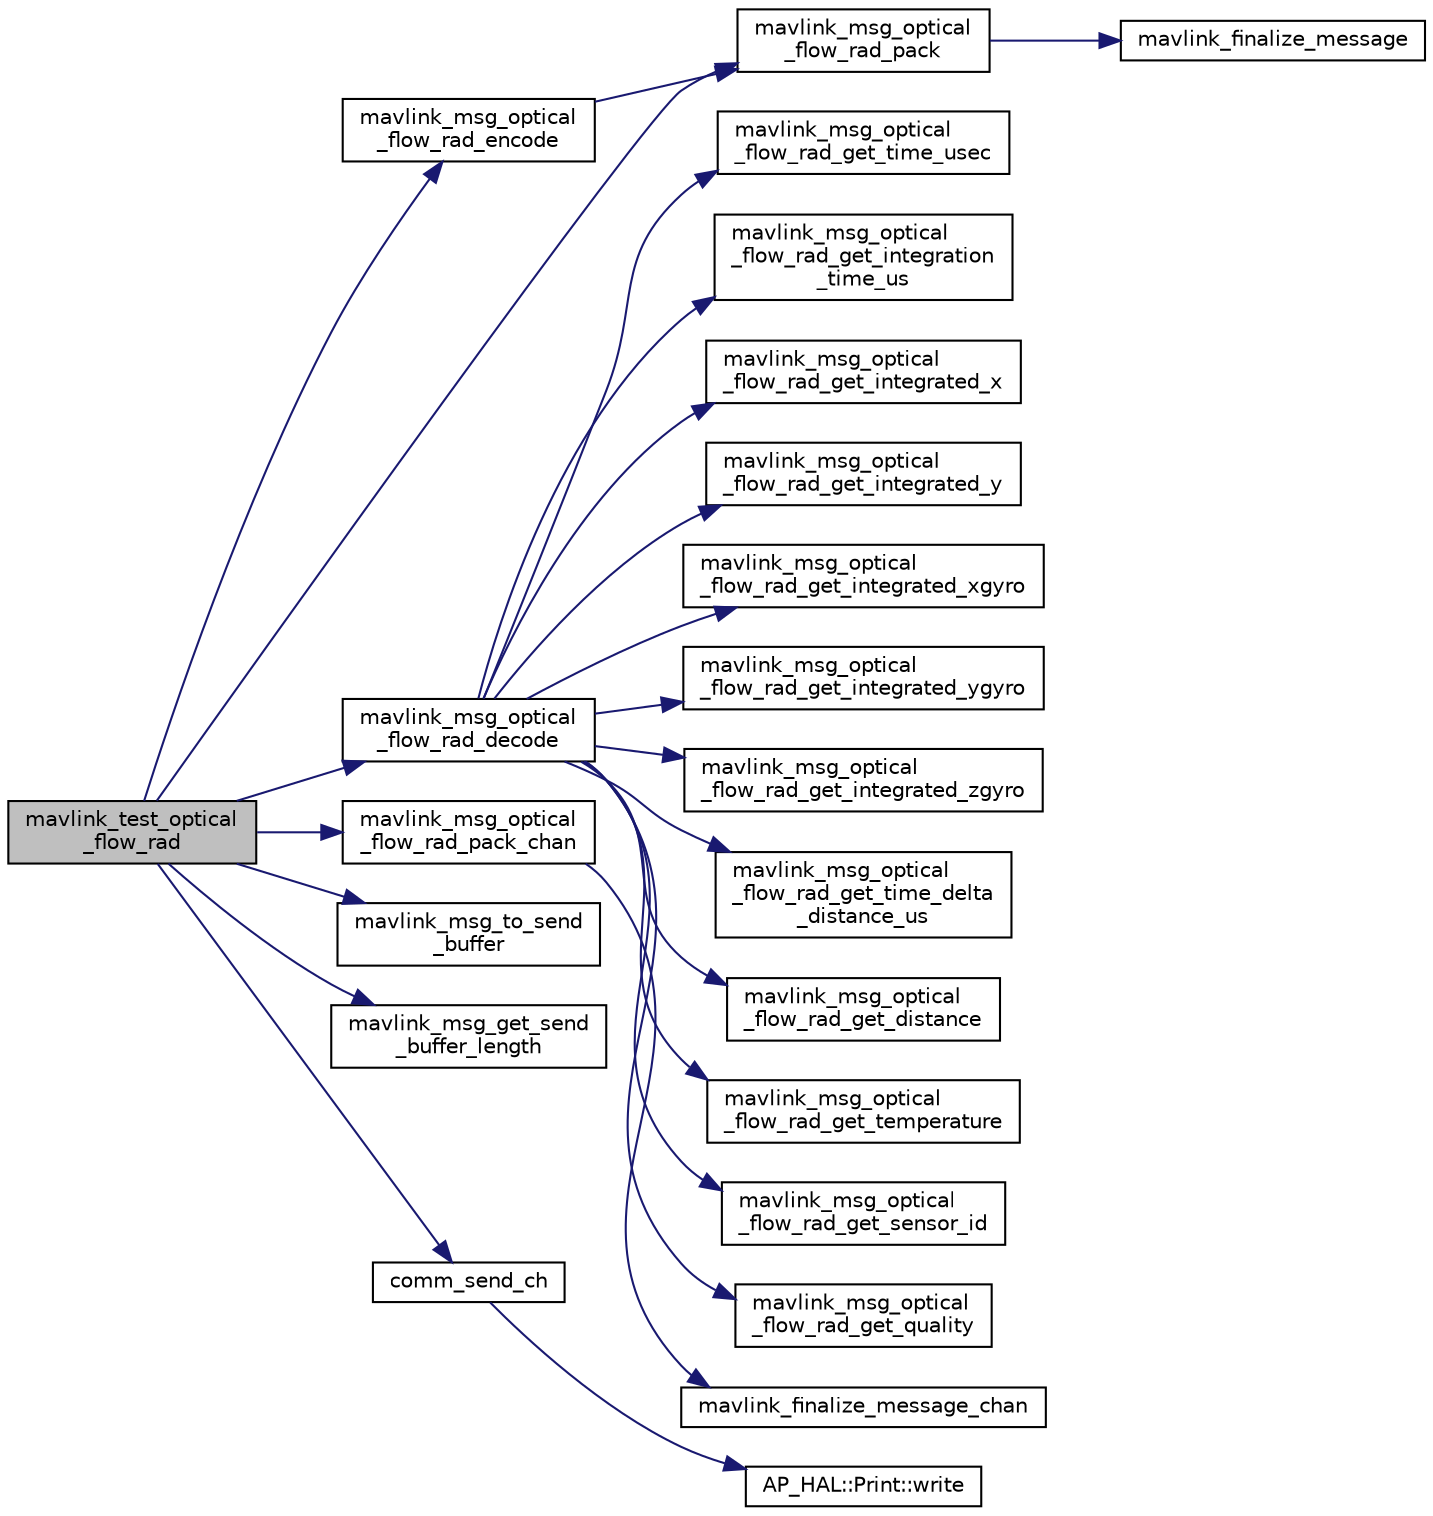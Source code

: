 digraph "mavlink_test_optical_flow_rad"
{
 // INTERACTIVE_SVG=YES
  edge [fontname="Helvetica",fontsize="10",labelfontname="Helvetica",labelfontsize="10"];
  node [fontname="Helvetica",fontsize="10",shape=record];
  rankdir="LR";
  Node1 [label="mavlink_test_optical\l_flow_rad",height=0.2,width=0.4,color="black", fillcolor="grey75", style="filled" fontcolor="black"];
  Node1 -> Node2 [color="midnightblue",fontsize="10",style="solid",fontname="Helvetica"];
  Node2 [label="mavlink_msg_optical\l_flow_rad_encode",height=0.2,width=0.4,color="black", fillcolor="white", style="filled",URL="$mavlink__msg__optical__flow__rad_8h.html#a0aab811c9333933e340db3bbc453c463",tooltip="Encode a optical_flow_rad struct. "];
  Node2 -> Node3 [color="midnightblue",fontsize="10",style="solid",fontname="Helvetica"];
  Node3 [label="mavlink_msg_optical\l_flow_rad_pack",height=0.2,width=0.4,color="black", fillcolor="white", style="filled",URL="$mavlink__msg__optical__flow__rad_8h.html#a4ef1fcead3b7ce41edbe85b932d22b85",tooltip="Pack a optical_flow_rad message. "];
  Node3 -> Node4 [color="midnightblue",fontsize="10",style="solid",fontname="Helvetica"];
  Node4 [label="mavlink_finalize_message",height=0.2,width=0.4,color="black", fillcolor="white", style="filled",URL="$v0_89_2mavlink__helpers_8h.html#af3bea083c5ec83f5b6570b2bd4a817d0",tooltip="Finalize a MAVLink message with MAVLINK_COMM_0 as default channel. "];
  Node1 -> Node5 [color="midnightblue",fontsize="10",style="solid",fontname="Helvetica"];
  Node5 [label="mavlink_msg_optical\l_flow_rad_decode",height=0.2,width=0.4,color="black", fillcolor="white", style="filled",URL="$mavlink__msg__optical__flow__rad_8h.html#aa45cb9c4fa4ab06e41104a80526cdca8",tooltip="Decode a optical_flow_rad message into a struct. "];
  Node5 -> Node6 [color="midnightblue",fontsize="10",style="solid",fontname="Helvetica"];
  Node6 [label="mavlink_msg_optical\l_flow_rad_get_time_usec",height=0.2,width=0.4,color="black", fillcolor="white", style="filled",URL="$mavlink__msg__optical__flow__rad_8h.html#a12372ecfa0e52bc00450e144e1e9b8ae",tooltip="Send a optical_flow_rad message. "];
  Node5 -> Node7 [color="midnightblue",fontsize="10",style="solid",fontname="Helvetica"];
  Node7 [label="mavlink_msg_optical\l_flow_rad_get_integration\l_time_us",height=0.2,width=0.4,color="black", fillcolor="white", style="filled",URL="$mavlink__msg__optical__flow__rad_8h.html#ab0c571a826b12ed7ba4adb5c68c6076a",tooltip="Get field integration_time_us from optical_flow_rad message. "];
  Node5 -> Node8 [color="midnightblue",fontsize="10",style="solid",fontname="Helvetica"];
  Node8 [label="mavlink_msg_optical\l_flow_rad_get_integrated_x",height=0.2,width=0.4,color="black", fillcolor="white", style="filled",URL="$mavlink__msg__optical__flow__rad_8h.html#a3ca659ba76471864bb02b3c9fd038836",tooltip="Get field integrated_x from optical_flow_rad message. "];
  Node5 -> Node9 [color="midnightblue",fontsize="10",style="solid",fontname="Helvetica"];
  Node9 [label="mavlink_msg_optical\l_flow_rad_get_integrated_y",height=0.2,width=0.4,color="black", fillcolor="white", style="filled",URL="$mavlink__msg__optical__flow__rad_8h.html#a5a338c0afd36eab19adfebb2dd6dac77",tooltip="Get field integrated_y from optical_flow_rad message. "];
  Node5 -> Node10 [color="midnightblue",fontsize="10",style="solid",fontname="Helvetica"];
  Node10 [label="mavlink_msg_optical\l_flow_rad_get_integrated_xgyro",height=0.2,width=0.4,color="black", fillcolor="white", style="filled",URL="$mavlink__msg__optical__flow__rad_8h.html#a11d024196a6996088ea7a80a6d98a3d7",tooltip="Get field integrated_xgyro from optical_flow_rad message. "];
  Node5 -> Node11 [color="midnightblue",fontsize="10",style="solid",fontname="Helvetica"];
  Node11 [label="mavlink_msg_optical\l_flow_rad_get_integrated_ygyro",height=0.2,width=0.4,color="black", fillcolor="white", style="filled",URL="$mavlink__msg__optical__flow__rad_8h.html#a4651ae7f195d32477ad7456cf5ce0210",tooltip="Get field integrated_ygyro from optical_flow_rad message. "];
  Node5 -> Node12 [color="midnightblue",fontsize="10",style="solid",fontname="Helvetica"];
  Node12 [label="mavlink_msg_optical\l_flow_rad_get_integrated_zgyro",height=0.2,width=0.4,color="black", fillcolor="white", style="filled",URL="$mavlink__msg__optical__flow__rad_8h.html#a14f9467237fe3eb0609677571e8e3540",tooltip="Get field integrated_zgyro from optical_flow_rad message. "];
  Node5 -> Node13 [color="midnightblue",fontsize="10",style="solid",fontname="Helvetica"];
  Node13 [label="mavlink_msg_optical\l_flow_rad_get_time_delta\l_distance_us",height=0.2,width=0.4,color="black", fillcolor="white", style="filled",URL="$mavlink__msg__optical__flow__rad_8h.html#ac1bf652a94dcd022c610e78e2d3ff68d",tooltip="Get field time_delta_distance_us from optical_flow_rad message. "];
  Node5 -> Node14 [color="midnightblue",fontsize="10",style="solid",fontname="Helvetica"];
  Node14 [label="mavlink_msg_optical\l_flow_rad_get_distance",height=0.2,width=0.4,color="black", fillcolor="white", style="filled",URL="$mavlink__msg__optical__flow__rad_8h.html#a321bc5032ed5de6621203ea618dea934",tooltip="Get field distance from optical_flow_rad message. "];
  Node5 -> Node15 [color="midnightblue",fontsize="10",style="solid",fontname="Helvetica"];
  Node15 [label="mavlink_msg_optical\l_flow_rad_get_temperature",height=0.2,width=0.4,color="black", fillcolor="white", style="filled",URL="$mavlink__msg__optical__flow__rad_8h.html#af83578c4736e52bf21b8dc73e7f74e6a",tooltip="Get field temperature from optical_flow_rad message. "];
  Node5 -> Node16 [color="midnightblue",fontsize="10",style="solid",fontname="Helvetica"];
  Node16 [label="mavlink_msg_optical\l_flow_rad_get_sensor_id",height=0.2,width=0.4,color="black", fillcolor="white", style="filled",URL="$mavlink__msg__optical__flow__rad_8h.html#ab24f90a1bdb18c4647fa81cb78013184",tooltip="Get field sensor_id from optical_flow_rad message. "];
  Node5 -> Node17 [color="midnightblue",fontsize="10",style="solid",fontname="Helvetica"];
  Node17 [label="mavlink_msg_optical\l_flow_rad_get_quality",height=0.2,width=0.4,color="black", fillcolor="white", style="filled",URL="$mavlink__msg__optical__flow__rad_8h.html#a0f6e007e983ed83b3ac530adde1b6b1b",tooltip="Get field quality from optical_flow_rad message. "];
  Node1 -> Node3 [color="midnightblue",fontsize="10",style="solid",fontname="Helvetica"];
  Node1 -> Node18 [color="midnightblue",fontsize="10",style="solid",fontname="Helvetica"];
  Node18 [label="mavlink_msg_optical\l_flow_rad_pack_chan",height=0.2,width=0.4,color="black", fillcolor="white", style="filled",URL="$mavlink__msg__optical__flow__rad_8h.html#aa01d8fa57797f4e6cc7416f003f174c2",tooltip="Pack a optical_flow_rad message on a channel. "];
  Node18 -> Node19 [color="midnightblue",fontsize="10",style="solid",fontname="Helvetica"];
  Node19 [label="mavlink_finalize_message_chan",height=0.2,width=0.4,color="black", fillcolor="white", style="filled",URL="$v0_89_2mavlink__helpers_8h.html#aa66131138fc02101dcc73b4b556ab422",tooltip="Finalize a MAVLink message with channel assignment. "];
  Node1 -> Node20 [color="midnightblue",fontsize="10",style="solid",fontname="Helvetica"];
  Node20 [label="mavlink_msg_to_send\l_buffer",height=0.2,width=0.4,color="black", fillcolor="white", style="filled",URL="$v0_89_2mavlink__helpers_8h.html#afea0a9befa84822fd62c2899ea0d849e",tooltip="Pack a message to send it over a serial byte stream. "];
  Node1 -> Node21 [color="midnightblue",fontsize="10",style="solid",fontname="Helvetica"];
  Node21 [label="mavlink_msg_get_send\l_buffer_length",height=0.2,width=0.4,color="black", fillcolor="white", style="filled",URL="$v0_89_2protocol_8h.html#aa86c08f27aabb7a2e12a67f189f590c8",tooltip="Get the required buffer size for this message. "];
  Node1 -> Node22 [color="midnightblue",fontsize="10",style="solid",fontname="Helvetica"];
  Node22 [label="comm_send_ch",height=0.2,width=0.4,color="black", fillcolor="white", style="filled",URL="$GCS__MAVLink_8h.html#ab753873a1ee10adedd0ce246311468f8"];
  Node22 -> Node23 [color="midnightblue",fontsize="10",style="solid",fontname="Helvetica"];
  Node23 [label="AP_HAL::Print::write",height=0.2,width=0.4,color="black", fillcolor="white", style="filled",URL="$classAP__HAL_1_1Print.html#acc65391952a43334f8f5c9bef341f501"];
}
